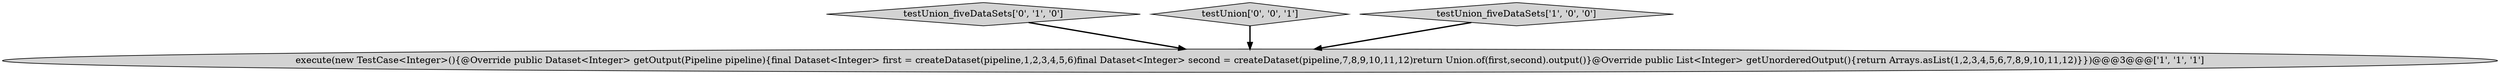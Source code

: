 digraph {
1 [style = filled, label = "execute(new TestCase<Integer>(){@Override public Dataset<Integer> getOutput(Pipeline pipeline){final Dataset<Integer> first = createDataset(pipeline,1,2,3,4,5,6)final Dataset<Integer> second = createDataset(pipeline,7,8,9,10,11,12)return Union.of(first,second).output()}@Override public List<Integer> getUnorderedOutput(){return Arrays.asList(1,2,3,4,5,6,7,8,9,10,11,12)}})@@@3@@@['1', '1', '1']", fillcolor = lightgray, shape = ellipse image = "AAA0AAABBB1BBB"];
2 [style = filled, label = "testUnion_fiveDataSets['0', '1', '0']", fillcolor = lightgray, shape = diamond image = "AAA0AAABBB2BBB"];
3 [style = filled, label = "testUnion['0', '0', '1']", fillcolor = lightgray, shape = diamond image = "AAA0AAABBB3BBB"];
0 [style = filled, label = "testUnion_fiveDataSets['1', '0', '0']", fillcolor = lightgray, shape = diamond image = "AAA0AAABBB1BBB"];
3->1 [style = bold, label=""];
2->1 [style = bold, label=""];
0->1 [style = bold, label=""];
}
